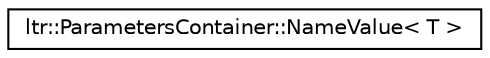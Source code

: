 digraph G
{
  edge [fontname="Helvetica",fontsize="10",labelfontname="Helvetica",labelfontsize="10"];
  node [fontname="Helvetica",fontsize="10",shape=record];
  rankdir="LR";
  Node1 [label="ltr::ParametersContainer::NameValue\< T \>",height=0.2,width=0.4,color="black", fillcolor="white", style="filled",URL="$structltr_1_1_parameters_container_1_1_name_value.html"];
}
